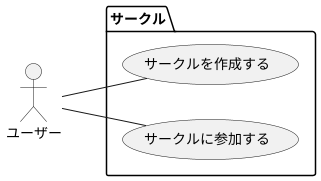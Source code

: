 @startuml ユースケース図

    left to right direction

    actor ユーザー

    package サークル {
        usecase サークルを作成する 
        usecase サークルに参加する 
    }

    ユーザー -- サークルを作成する
    ユーザー -- サークルに参加する
    
@enduml